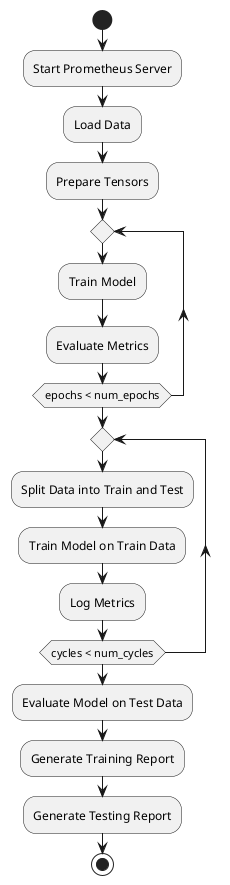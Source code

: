 @startuml
start
:Start Prometheus Server;
:Load Data;
:Prepare Tensors;

repeat
  :Train Model;
  :Evaluate Metrics;
repeat while (epochs < num_epochs);

repeat
  :Split Data into Train and Test;
  :Train Model on Train Data;
  :Log Metrics;
repeat while (cycles < num_cycles);

:Evaluate Model on Test Data;
:Generate Training Report;
:Generate Testing Report;
stop
@enduml
